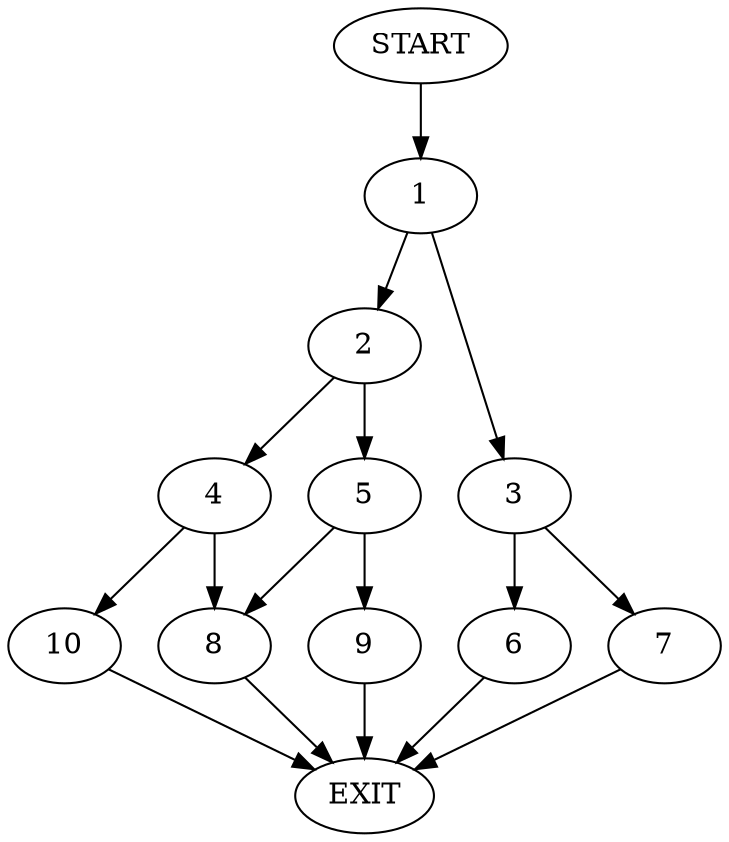 digraph {
0 [label="START"]
11 [label="EXIT"]
0 -> 1
1 -> 2
1 -> 3
2 -> 4
2 -> 5
3 -> 6
3 -> 7
6 -> 11
7 -> 11
5 -> 8
5 -> 9
4 -> 10
4 -> 8
8 -> 11
9 -> 11
10 -> 11
}
